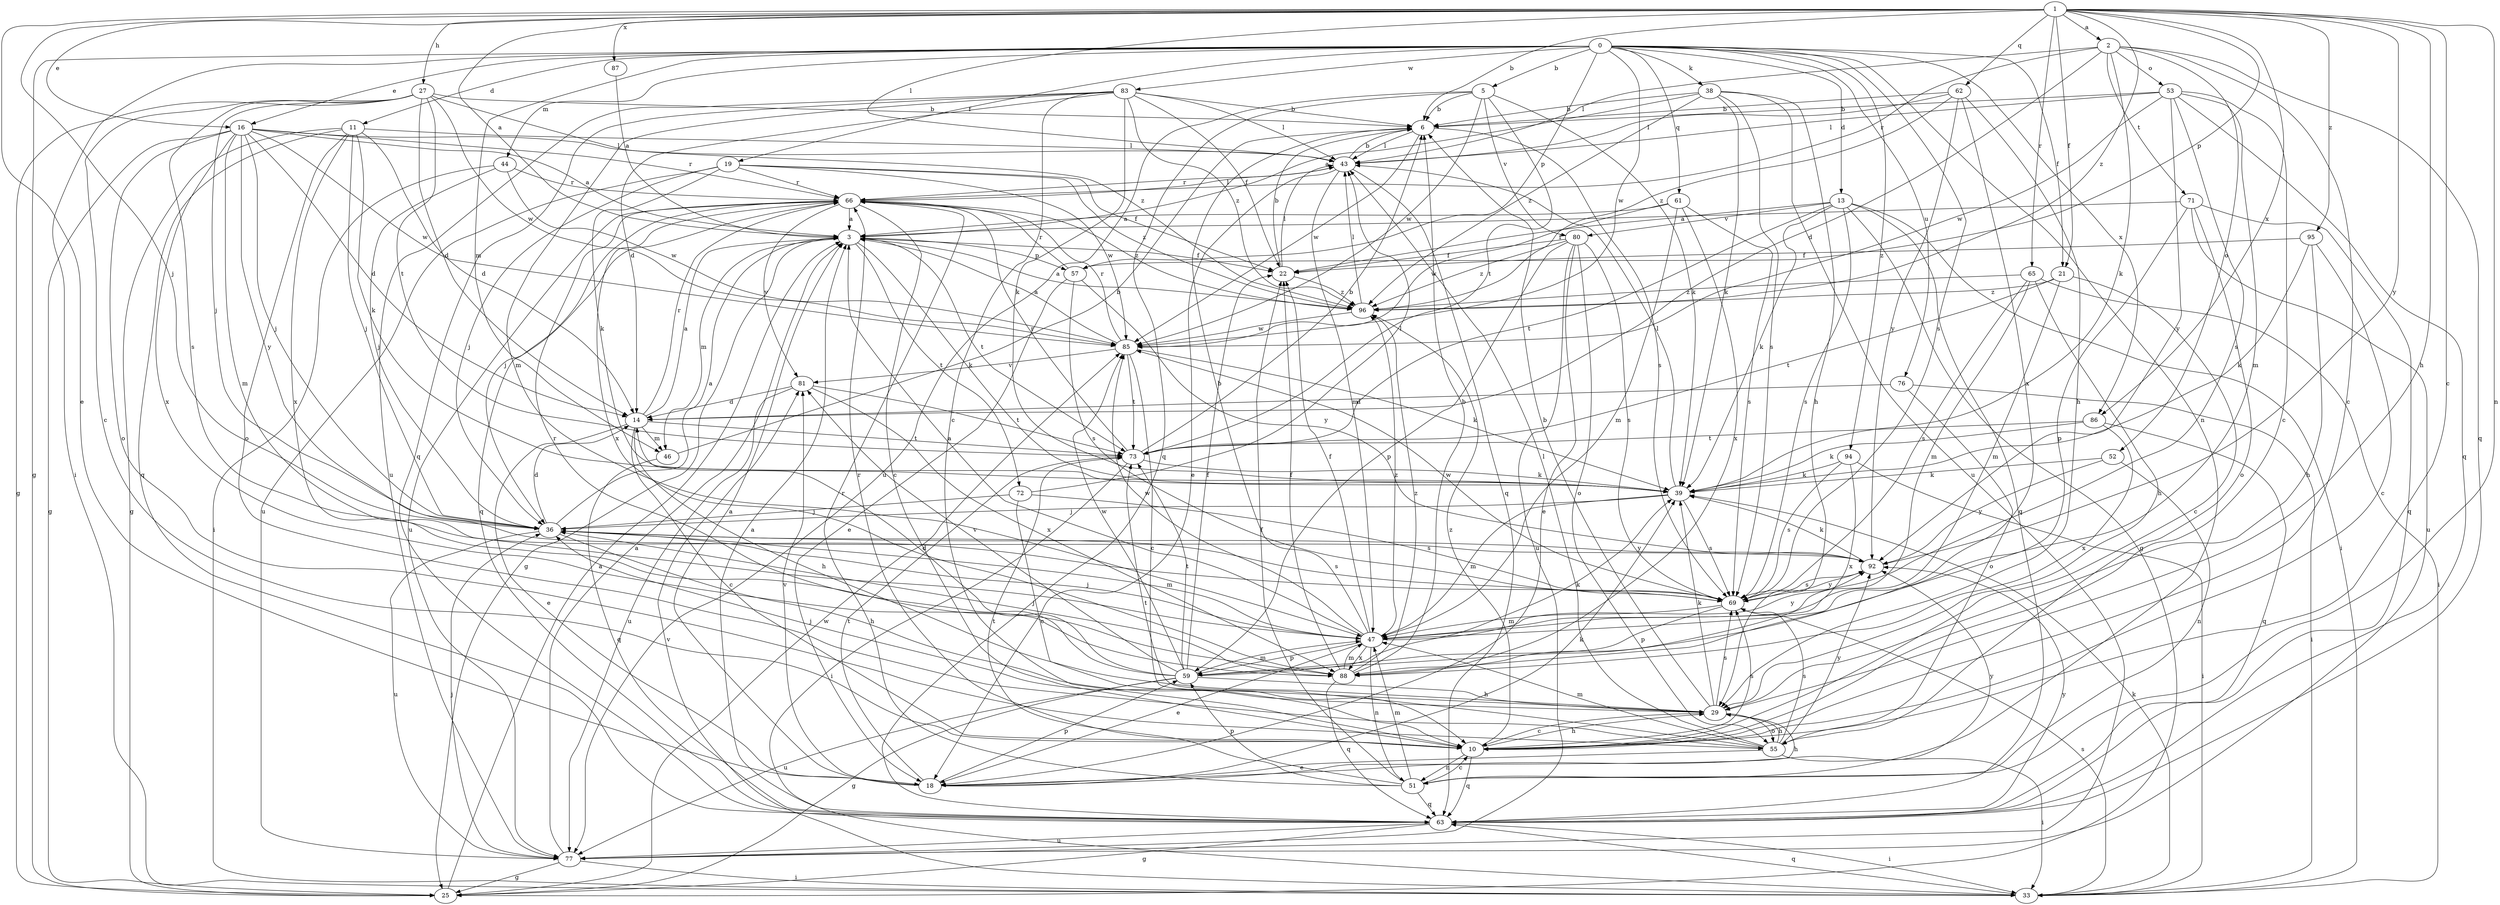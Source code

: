 strict digraph  {
0;
1;
2;
3;
5;
6;
10;
11;
13;
14;
16;
18;
19;
21;
22;
25;
27;
29;
33;
36;
38;
39;
43;
44;
46;
47;
51;
52;
53;
55;
57;
59;
61;
62;
63;
65;
66;
69;
71;
72;
73;
76;
77;
80;
81;
83;
85;
86;
87;
88;
92;
94;
95;
96;
0 -> 5  [label=b];
0 -> 11  [label=d];
0 -> 13  [label=d];
0 -> 16  [label=e];
0 -> 19  [label=f];
0 -> 21  [label=f];
0 -> 25  [label=g];
0 -> 33  [label=i];
0 -> 38  [label=k];
0 -> 44  [label=m];
0 -> 46  [label=m];
0 -> 51  [label=n];
0 -> 57  [label=p];
0 -> 61  [label=q];
0 -> 69  [label=s];
0 -> 76  [label=u];
0 -> 83  [label=w];
0 -> 85  [label=w];
0 -> 86  [label=x];
0 -> 94  [label=z];
1 -> 2  [label=a];
1 -> 3  [label=a];
1 -> 6  [label=b];
1 -> 10  [label=c];
1 -> 16  [label=e];
1 -> 18  [label=e];
1 -> 21  [label=f];
1 -> 27  [label=h];
1 -> 29  [label=h];
1 -> 36  [label=j];
1 -> 43  [label=l];
1 -> 51  [label=n];
1 -> 57  [label=p];
1 -> 62  [label=q];
1 -> 65  [label=r];
1 -> 86  [label=x];
1 -> 87  [label=x];
1 -> 92  [label=y];
1 -> 95  [label=z];
1 -> 96  [label=z];
2 -> 10  [label=c];
2 -> 14  [label=d];
2 -> 39  [label=k];
2 -> 43  [label=l];
2 -> 52  [label=o];
2 -> 53  [label=o];
2 -> 63  [label=q];
2 -> 66  [label=r];
2 -> 71  [label=t];
3 -> 22  [label=f];
3 -> 25  [label=g];
3 -> 39  [label=k];
3 -> 46  [label=m];
3 -> 57  [label=p];
3 -> 72  [label=t];
3 -> 73  [label=t];
5 -> 6  [label=b];
5 -> 39  [label=k];
5 -> 63  [label=q];
5 -> 73  [label=t];
5 -> 77  [label=u];
5 -> 80  [label=v];
5 -> 85  [label=w];
6 -> 43  [label=l];
6 -> 69  [label=s];
6 -> 85  [label=w];
10 -> 29  [label=h];
10 -> 51  [label=n];
10 -> 63  [label=q];
10 -> 66  [label=r];
10 -> 69  [label=s];
10 -> 96  [label=z];
11 -> 14  [label=d];
11 -> 25  [label=g];
11 -> 36  [label=j];
11 -> 39  [label=k];
11 -> 43  [label=l];
11 -> 55  [label=o];
11 -> 63  [label=q];
11 -> 88  [label=x];
13 -> 22  [label=f];
13 -> 25  [label=g];
13 -> 33  [label=i];
13 -> 39  [label=k];
13 -> 63  [label=q];
13 -> 69  [label=s];
13 -> 73  [label=t];
13 -> 80  [label=v];
14 -> 3  [label=a];
14 -> 10  [label=c];
14 -> 18  [label=e];
14 -> 29  [label=h];
14 -> 46  [label=m];
14 -> 66  [label=r];
14 -> 73  [label=t];
16 -> 3  [label=a];
16 -> 14  [label=d];
16 -> 25  [label=g];
16 -> 36  [label=j];
16 -> 43  [label=l];
16 -> 47  [label=m];
16 -> 55  [label=o];
16 -> 66  [label=r];
16 -> 85  [label=w];
16 -> 88  [label=x];
16 -> 92  [label=y];
18 -> 3  [label=a];
18 -> 29  [label=h];
18 -> 39  [label=k];
18 -> 59  [label=p];
18 -> 73  [label=t];
18 -> 81  [label=v];
18 -> 92  [label=y];
19 -> 22  [label=f];
19 -> 36  [label=j];
19 -> 39  [label=k];
19 -> 66  [label=r];
19 -> 77  [label=u];
19 -> 85  [label=w];
19 -> 96  [label=z];
21 -> 10  [label=c];
21 -> 47  [label=m];
21 -> 73  [label=t];
21 -> 96  [label=z];
22 -> 6  [label=b];
22 -> 43  [label=l];
22 -> 96  [label=z];
25 -> 3  [label=a];
25 -> 85  [label=w];
27 -> 6  [label=b];
27 -> 10  [label=c];
27 -> 14  [label=d];
27 -> 25  [label=g];
27 -> 36  [label=j];
27 -> 69  [label=s];
27 -> 73  [label=t];
27 -> 85  [label=w];
27 -> 96  [label=z];
29 -> 6  [label=b];
29 -> 10  [label=c];
29 -> 36  [label=j];
29 -> 39  [label=k];
29 -> 55  [label=o];
29 -> 69  [label=s];
33 -> 39  [label=k];
33 -> 63  [label=q];
33 -> 69  [label=s];
33 -> 81  [label=v];
36 -> 3  [label=a];
36 -> 14  [label=d];
36 -> 29  [label=h];
36 -> 47  [label=m];
36 -> 69  [label=s];
36 -> 77  [label=u];
36 -> 92  [label=y];
38 -> 3  [label=a];
38 -> 6  [label=b];
38 -> 29  [label=h];
38 -> 39  [label=k];
38 -> 69  [label=s];
38 -> 77  [label=u];
38 -> 96  [label=z];
39 -> 36  [label=j];
39 -> 43  [label=l];
39 -> 47  [label=m];
39 -> 69  [label=s];
43 -> 6  [label=b];
43 -> 18  [label=e];
43 -> 47  [label=m];
43 -> 63  [label=q];
43 -> 66  [label=r];
44 -> 33  [label=i];
44 -> 36  [label=j];
44 -> 66  [label=r];
44 -> 85  [label=w];
46 -> 6  [label=b];
46 -> 63  [label=q];
47 -> 3  [label=a];
47 -> 6  [label=b];
47 -> 18  [label=e];
47 -> 22  [label=f];
47 -> 36  [label=j];
47 -> 51  [label=n];
47 -> 59  [label=p];
47 -> 85  [label=w];
47 -> 88  [label=x];
47 -> 92  [label=y];
47 -> 96  [label=z];
51 -> 10  [label=c];
51 -> 22  [label=f];
51 -> 47  [label=m];
51 -> 59  [label=p];
51 -> 63  [label=q];
51 -> 66  [label=r];
51 -> 73  [label=t];
52 -> 39  [label=k];
52 -> 51  [label=n];
52 -> 92  [label=y];
53 -> 6  [label=b];
53 -> 10  [label=c];
53 -> 43  [label=l];
53 -> 47  [label=m];
53 -> 63  [label=q];
53 -> 69  [label=s];
53 -> 85  [label=w];
53 -> 92  [label=y];
55 -> 18  [label=e];
55 -> 29  [label=h];
55 -> 33  [label=i];
55 -> 43  [label=l];
55 -> 47  [label=m];
55 -> 69  [label=s];
55 -> 73  [label=t];
55 -> 92  [label=y];
57 -> 18  [label=e];
57 -> 66  [label=r];
57 -> 69  [label=s];
57 -> 92  [label=y];
59 -> 14  [label=d];
59 -> 22  [label=f];
59 -> 25  [label=g];
59 -> 29  [label=h];
59 -> 39  [label=k];
59 -> 47  [label=m];
59 -> 66  [label=r];
59 -> 73  [label=t];
59 -> 77  [label=u];
59 -> 81  [label=v];
59 -> 85  [label=w];
61 -> 3  [label=a];
61 -> 47  [label=m];
61 -> 69  [label=s];
61 -> 85  [label=w];
61 -> 88  [label=x];
62 -> 6  [label=b];
62 -> 29  [label=h];
62 -> 43  [label=l];
62 -> 88  [label=x];
62 -> 92  [label=y];
62 -> 96  [label=z];
63 -> 3  [label=a];
63 -> 25  [label=g];
63 -> 33  [label=i];
63 -> 77  [label=u];
63 -> 92  [label=y];
65 -> 29  [label=h];
65 -> 33  [label=i];
65 -> 47  [label=m];
65 -> 69  [label=s];
65 -> 96  [label=z];
66 -> 3  [label=a];
66 -> 10  [label=c];
66 -> 36  [label=j];
66 -> 43  [label=l];
66 -> 63  [label=q];
66 -> 77  [label=u];
66 -> 81  [label=v];
66 -> 88  [label=x];
66 -> 96  [label=z];
69 -> 47  [label=m];
69 -> 59  [label=p];
69 -> 85  [label=w];
69 -> 92  [label=y];
71 -> 3  [label=a];
71 -> 55  [label=o];
71 -> 59  [label=p];
71 -> 63  [label=q];
71 -> 77  [label=u];
72 -> 10  [label=c];
72 -> 36  [label=j];
72 -> 43  [label=l];
72 -> 69  [label=s];
73 -> 6  [label=b];
73 -> 33  [label=i];
73 -> 39  [label=k];
73 -> 66  [label=r];
76 -> 14  [label=d];
76 -> 33  [label=i];
76 -> 55  [label=o];
77 -> 3  [label=a];
77 -> 25  [label=g];
77 -> 33  [label=i];
77 -> 36  [label=j];
80 -> 18  [label=e];
80 -> 22  [label=f];
80 -> 55  [label=o];
80 -> 59  [label=p];
80 -> 69  [label=s];
80 -> 77  [label=u];
80 -> 96  [label=z];
81 -> 14  [label=d];
81 -> 73  [label=t];
81 -> 77  [label=u];
81 -> 88  [label=x];
83 -> 6  [label=b];
83 -> 10  [label=c];
83 -> 14  [label=d];
83 -> 22  [label=f];
83 -> 39  [label=k];
83 -> 43  [label=l];
83 -> 47  [label=m];
83 -> 63  [label=q];
83 -> 77  [label=u];
83 -> 96  [label=z];
85 -> 3  [label=a];
85 -> 10  [label=c];
85 -> 39  [label=k];
85 -> 66  [label=r];
85 -> 73  [label=t];
85 -> 81  [label=v];
86 -> 39  [label=k];
86 -> 63  [label=q];
86 -> 73  [label=t];
86 -> 88  [label=x];
87 -> 3  [label=a];
88 -> 6  [label=b];
88 -> 22  [label=f];
88 -> 36  [label=j];
88 -> 47  [label=m];
88 -> 63  [label=q];
88 -> 96  [label=z];
92 -> 39  [label=k];
92 -> 69  [label=s];
94 -> 33  [label=i];
94 -> 39  [label=k];
94 -> 69  [label=s];
94 -> 88  [label=x];
95 -> 10  [label=c];
95 -> 22  [label=f];
95 -> 29  [label=h];
95 -> 39  [label=k];
96 -> 3  [label=a];
96 -> 43  [label=l];
96 -> 85  [label=w];
}
